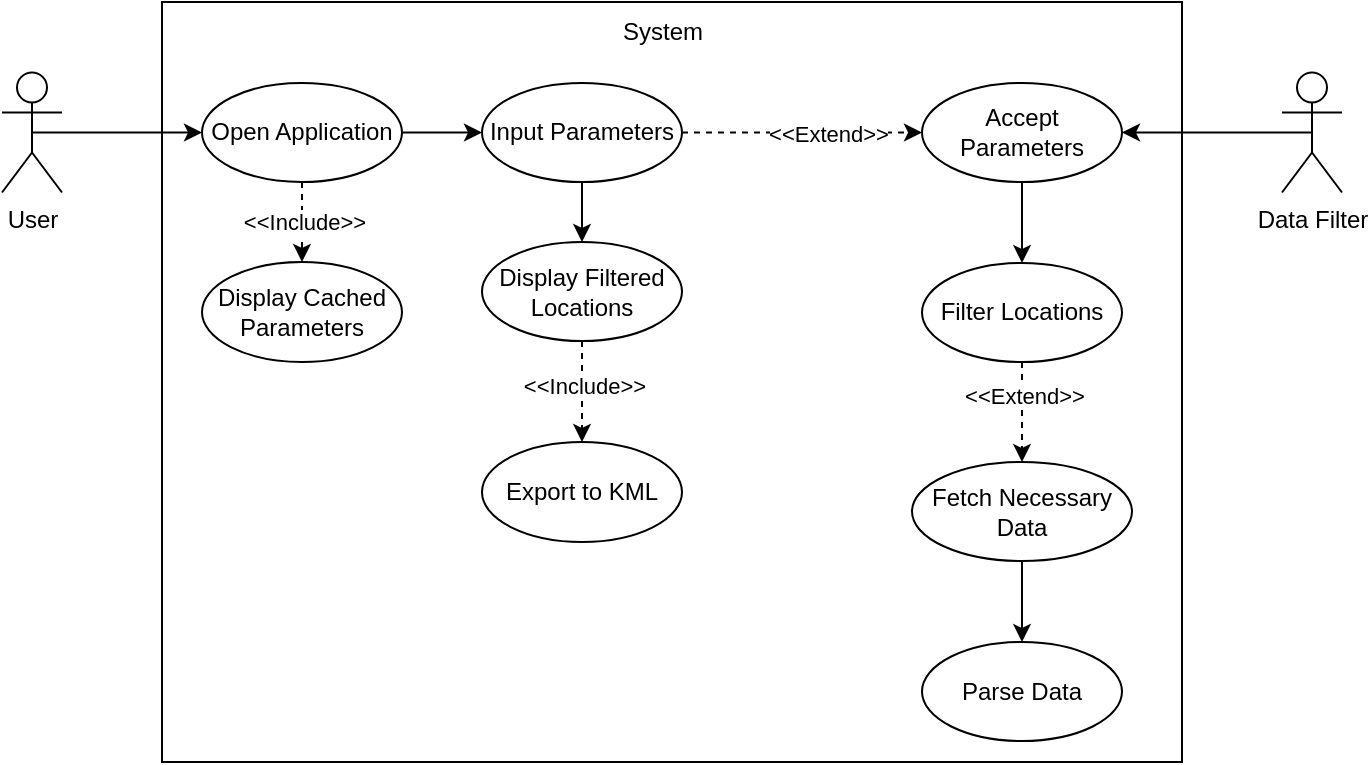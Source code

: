 <mxfile version="22.1.0" type="google">
  <diagram name="Page-1" id="jKIh2TqsxGCDJeCQCvyG">
    <mxGraphModel grid="1" page="1" gridSize="10" guides="1" tooltips="1" connect="1" arrows="1" fold="1" pageScale="1" pageWidth="850" pageHeight="1100" math="0" shadow="0">
      <root>
        <mxCell id="0" />
        <mxCell id="1" parent="0" />
        <mxCell id="eBX7zIV5baBGaml72XJu-2" value="" style="rounded=0;whiteSpace=wrap;html=1;" vertex="1" parent="1">
          <mxGeometry x="150" y="120" width="510" height="380" as="geometry" />
        </mxCell>
        <mxCell id="eBX7zIV5baBGaml72XJu-11" style="edgeStyle=orthogonalEdgeStyle;rounded=0;orthogonalLoop=1;jettySize=auto;html=1;exitX=0.5;exitY=0.5;exitDx=0;exitDy=0;exitPerimeter=0;entryX=0;entryY=0.5;entryDx=0;entryDy=0;" edge="1" parent="1" source="eBX7zIV5baBGaml72XJu-1" target="eBX7zIV5baBGaml72XJu-8">
          <mxGeometry relative="1" as="geometry" />
        </mxCell>
        <mxCell id="eBX7zIV5baBGaml72XJu-1" value="User" style="shape=umlActor;verticalLabelPosition=bottom;verticalAlign=top;html=1;outlineConnect=0;" vertex="1" parent="1">
          <mxGeometry x="70" y="155.25" width="30" height="60" as="geometry" />
        </mxCell>
        <mxCell id="eBX7zIV5baBGaml72XJu-3" value="System&lt;br&gt;" style="text;html=1;align=center;verticalAlign=middle;resizable=0;points=[];autosize=1;strokeColor=none;fillColor=none;" vertex="1" parent="1">
          <mxGeometry x="370" y="120" width="60" height="30" as="geometry" />
        </mxCell>
        <mxCell id="eBX7zIV5baBGaml72XJu-12" style="edgeStyle=orthogonalEdgeStyle;rounded=0;orthogonalLoop=1;jettySize=auto;html=1;exitX=0.5;exitY=1;exitDx=0;exitDy=0;entryX=0.5;entryY=0;entryDx=0;entryDy=0;dashed=1;" edge="1" parent="1" source="eBX7zIV5baBGaml72XJu-8" target="eBX7zIV5baBGaml72XJu-10">
          <mxGeometry relative="1" as="geometry" />
        </mxCell>
        <mxCell id="eBX7zIV5baBGaml72XJu-13" value="&amp;lt;&amp;lt;Include&amp;gt;&amp;gt;" style="edgeLabel;html=1;align=center;verticalAlign=middle;resizable=0;points=[];" vertex="1" connectable="0" parent="eBX7zIV5baBGaml72XJu-12">
          <mxGeometry x="-0.037" y="1" relative="1" as="geometry">
            <mxPoint as="offset" />
          </mxGeometry>
        </mxCell>
        <mxCell id="eBX7zIV5baBGaml72XJu-15" style="edgeStyle=orthogonalEdgeStyle;rounded=0;orthogonalLoop=1;jettySize=auto;html=1;exitX=1;exitY=0.5;exitDx=0;exitDy=0;entryX=0;entryY=0.5;entryDx=0;entryDy=0;" edge="1" parent="1" source="eBX7zIV5baBGaml72XJu-8" target="eBX7zIV5baBGaml72XJu-14">
          <mxGeometry relative="1" as="geometry" />
        </mxCell>
        <mxCell id="eBX7zIV5baBGaml72XJu-8" value="Open Application" style="ellipse;whiteSpace=wrap;html=1;" vertex="1" parent="1">
          <mxGeometry x="170" y="160.5" width="100" height="49.5" as="geometry" />
        </mxCell>
        <mxCell id="eBX7zIV5baBGaml72XJu-10" value="Display Cached Parameters" style="ellipse;whiteSpace=wrap;html=1;" vertex="1" parent="1">
          <mxGeometry x="170" y="250" width="100" height="50" as="geometry" />
        </mxCell>
        <mxCell id="eBX7zIV5baBGaml72XJu-17" style="edgeStyle=orthogonalEdgeStyle;rounded=0;orthogonalLoop=1;jettySize=auto;html=1;exitX=0.5;exitY=1;exitDx=0;exitDy=0;entryX=0.5;entryY=0;entryDx=0;entryDy=0;" edge="1" parent="1" source="eBX7zIV5baBGaml72XJu-14" target="eBX7zIV5baBGaml72XJu-16">
          <mxGeometry relative="1" as="geometry" />
        </mxCell>
        <mxCell id="eBX7zIV5baBGaml72XJu-23" style="edgeStyle=orthogonalEdgeStyle;rounded=0;orthogonalLoop=1;jettySize=auto;html=1;exitX=1;exitY=0.5;exitDx=0;exitDy=0;entryX=0;entryY=0.5;entryDx=0;entryDy=0;dashed=1;" edge="1" parent="1" source="eBX7zIV5baBGaml72XJu-14" target="eBX7zIV5baBGaml72XJu-22">
          <mxGeometry relative="1" as="geometry" />
        </mxCell>
        <mxCell id="eBX7zIV5baBGaml72XJu-24" value="&amp;lt;&amp;lt;Extend&amp;gt;&amp;gt;" style="edgeLabel;html=1;align=center;verticalAlign=middle;resizable=0;points=[];" vertex="1" connectable="0" parent="eBX7zIV5baBGaml72XJu-23">
          <mxGeometry x="0.208" relative="1" as="geometry">
            <mxPoint as="offset" />
          </mxGeometry>
        </mxCell>
        <mxCell id="eBX7zIV5baBGaml72XJu-14" value="Input Parameters" style="ellipse;whiteSpace=wrap;html=1;" vertex="1" parent="1">
          <mxGeometry x="310" y="160.5" width="100" height="49.5" as="geometry" />
        </mxCell>
        <mxCell id="eBX7zIV5baBGaml72XJu-19" style="edgeStyle=orthogonalEdgeStyle;rounded=0;orthogonalLoop=1;jettySize=auto;html=1;exitX=0.5;exitY=1;exitDx=0;exitDy=0;entryX=0.5;entryY=0;entryDx=0;entryDy=0;dashed=1;" edge="1" parent="1" source="eBX7zIV5baBGaml72XJu-16" target="eBX7zIV5baBGaml72XJu-18">
          <mxGeometry relative="1" as="geometry" />
        </mxCell>
        <mxCell id="eBX7zIV5baBGaml72XJu-20" value="&amp;lt;&amp;lt;Include&amp;gt;&amp;gt;" style="edgeLabel;html=1;align=center;verticalAlign=middle;resizable=0;points=[];" vertex="1" connectable="0" parent="eBX7zIV5baBGaml72XJu-19">
          <mxGeometry x="-0.118" y="1" relative="1" as="geometry">
            <mxPoint as="offset" />
          </mxGeometry>
        </mxCell>
        <mxCell id="eBX7zIV5baBGaml72XJu-16" value="Display Filtered Locations" style="ellipse;whiteSpace=wrap;html=1;" vertex="1" parent="1">
          <mxGeometry x="310" y="240" width="100" height="49.5" as="geometry" />
        </mxCell>
        <mxCell id="eBX7zIV5baBGaml72XJu-18" value="Export to KML" style="ellipse;whiteSpace=wrap;html=1;" vertex="1" parent="1">
          <mxGeometry x="310" y="340" width="100" height="50" as="geometry" />
        </mxCell>
        <mxCell id="eBX7zIV5baBGaml72XJu-25" style="edgeStyle=orthogonalEdgeStyle;rounded=0;orthogonalLoop=1;jettySize=auto;html=1;exitX=0.5;exitY=0.5;exitDx=0;exitDy=0;exitPerimeter=0;entryX=1;entryY=0.5;entryDx=0;entryDy=0;" edge="1" parent="1" source="eBX7zIV5baBGaml72XJu-21" target="eBX7zIV5baBGaml72XJu-22">
          <mxGeometry relative="1" as="geometry" />
        </mxCell>
        <mxCell id="eBX7zIV5baBGaml72XJu-21" value="Data Filter" style="shape=umlActor;verticalLabelPosition=bottom;verticalAlign=top;html=1;outlineConnect=0;" vertex="1" parent="1">
          <mxGeometry x="710" y="155.25" width="30" height="60" as="geometry" />
        </mxCell>
        <mxCell id="S-EUbkgN9fCbJPhhk9Ie-2" style="edgeStyle=orthogonalEdgeStyle;rounded=0;orthogonalLoop=1;jettySize=auto;html=1;exitX=0.5;exitY=1;exitDx=0;exitDy=0;entryX=0.5;entryY=0;entryDx=0;entryDy=0;" edge="1" parent="1" source="eBX7zIV5baBGaml72XJu-22" target="S-EUbkgN9fCbJPhhk9Ie-1">
          <mxGeometry relative="1" as="geometry" />
        </mxCell>
        <mxCell id="eBX7zIV5baBGaml72XJu-22" value="Accept Parameters" style="ellipse;whiteSpace=wrap;html=1;" vertex="1" parent="1">
          <mxGeometry x="530" y="160.5" width="100" height="49.5" as="geometry" />
        </mxCell>
        <mxCell id="S-EUbkgN9fCbJPhhk9Ie-4" style="edgeStyle=orthogonalEdgeStyle;rounded=0;orthogonalLoop=1;jettySize=auto;html=1;exitX=0.5;exitY=1;exitDx=0;exitDy=0;entryX=0.5;entryY=0;entryDx=0;entryDy=0;dashed=1;" edge="1" parent="1" source="S-EUbkgN9fCbJPhhk9Ie-1" target="S-EUbkgN9fCbJPhhk9Ie-3">
          <mxGeometry relative="1" as="geometry" />
        </mxCell>
        <mxCell id="S-EUbkgN9fCbJPhhk9Ie-5" value="&amp;lt;&amp;lt;Extend&amp;gt;&amp;gt;" style="edgeLabel;html=1;align=center;verticalAlign=middle;resizable=0;points=[];" connectable="0" vertex="1" parent="S-EUbkgN9fCbJPhhk9Ie-4">
          <mxGeometry x="-0.32" y="1" relative="1" as="geometry">
            <mxPoint as="offset" />
          </mxGeometry>
        </mxCell>
        <mxCell id="S-EUbkgN9fCbJPhhk9Ie-1" value="Filter Locations" style="ellipse;whiteSpace=wrap;html=1;" vertex="1" parent="1">
          <mxGeometry x="530" y="250.5" width="100" height="49.5" as="geometry" />
        </mxCell>
        <mxCell id="S-EUbkgN9fCbJPhhk9Ie-7" style="edgeStyle=orthogonalEdgeStyle;rounded=0;orthogonalLoop=1;jettySize=auto;html=1;exitX=0.5;exitY=1;exitDx=0;exitDy=0;entryX=0.5;entryY=0;entryDx=0;entryDy=0;" edge="1" parent="1" source="S-EUbkgN9fCbJPhhk9Ie-3" target="S-EUbkgN9fCbJPhhk9Ie-6">
          <mxGeometry relative="1" as="geometry" />
        </mxCell>
        <mxCell id="S-EUbkgN9fCbJPhhk9Ie-3" value="Fetch Necessary Data" style="ellipse;whiteSpace=wrap;html=1;" vertex="1" parent="1">
          <mxGeometry x="525" y="350" width="110" height="49.5" as="geometry" />
        </mxCell>
        <mxCell id="S-EUbkgN9fCbJPhhk9Ie-6" value="Parse Data" style="ellipse;whiteSpace=wrap;html=1;" vertex="1" parent="1">
          <mxGeometry x="530" y="440" width="100" height="49.5" as="geometry" />
        </mxCell>
      </root>
    </mxGraphModel>
  </diagram>
</mxfile>

